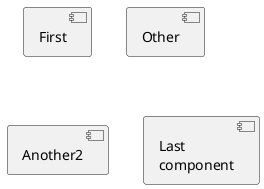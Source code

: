@startuml
[First]
[Other] as Another

component Another2

component [Last\ncomponent] as Last


@enduml